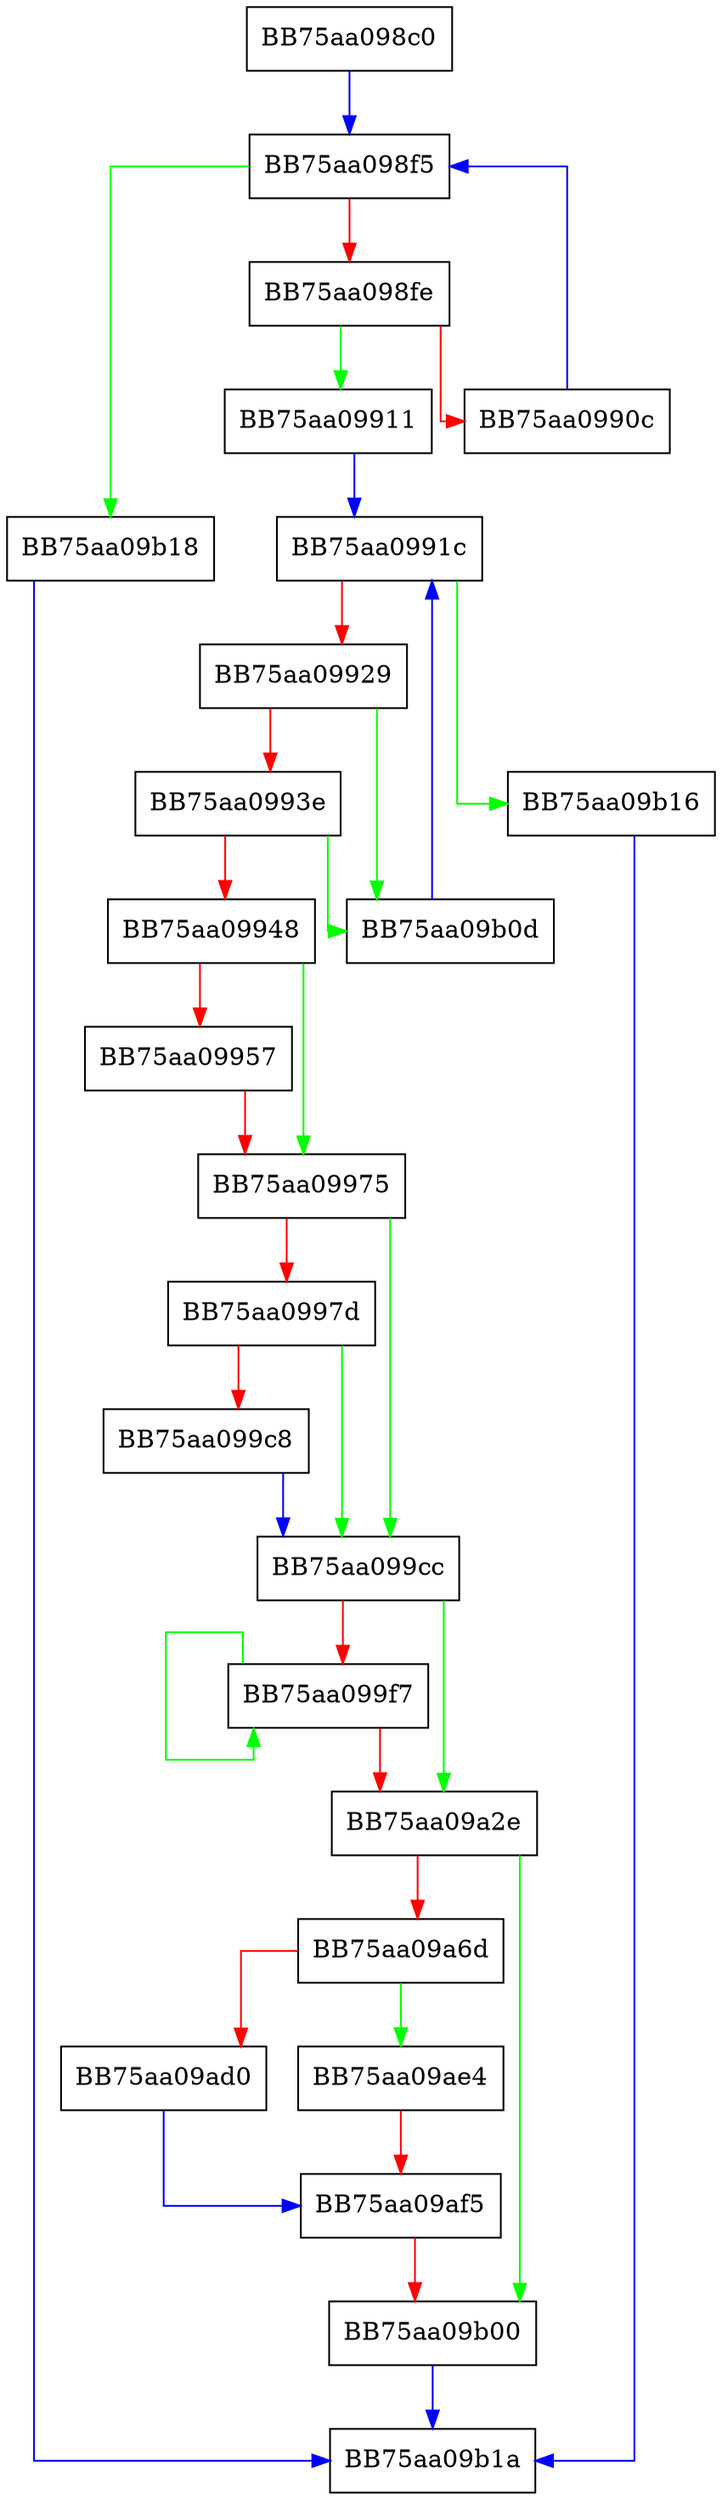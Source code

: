 digraph DumpMatch {
  node [shape="box"];
  graph [splines=ortho];
  BB75aa098c0 -> BB75aa098f5 [color="blue"];
  BB75aa098f5 -> BB75aa09b18 [color="green"];
  BB75aa098f5 -> BB75aa098fe [color="red"];
  BB75aa098fe -> BB75aa09911 [color="green"];
  BB75aa098fe -> BB75aa0990c [color="red"];
  BB75aa0990c -> BB75aa098f5 [color="blue"];
  BB75aa09911 -> BB75aa0991c [color="blue"];
  BB75aa0991c -> BB75aa09b16 [color="green"];
  BB75aa0991c -> BB75aa09929 [color="red"];
  BB75aa09929 -> BB75aa09b0d [color="green"];
  BB75aa09929 -> BB75aa0993e [color="red"];
  BB75aa0993e -> BB75aa09b0d [color="green"];
  BB75aa0993e -> BB75aa09948 [color="red"];
  BB75aa09948 -> BB75aa09975 [color="green"];
  BB75aa09948 -> BB75aa09957 [color="red"];
  BB75aa09957 -> BB75aa09975 [color="red"];
  BB75aa09975 -> BB75aa099cc [color="green"];
  BB75aa09975 -> BB75aa0997d [color="red"];
  BB75aa0997d -> BB75aa099cc [color="green"];
  BB75aa0997d -> BB75aa099c8 [color="red"];
  BB75aa099c8 -> BB75aa099cc [color="blue"];
  BB75aa099cc -> BB75aa09a2e [color="green"];
  BB75aa099cc -> BB75aa099f7 [color="red"];
  BB75aa099f7 -> BB75aa099f7 [color="green"];
  BB75aa099f7 -> BB75aa09a2e [color="red"];
  BB75aa09a2e -> BB75aa09b00 [color="green"];
  BB75aa09a2e -> BB75aa09a6d [color="red"];
  BB75aa09a6d -> BB75aa09ae4 [color="green"];
  BB75aa09a6d -> BB75aa09ad0 [color="red"];
  BB75aa09ad0 -> BB75aa09af5 [color="blue"];
  BB75aa09ae4 -> BB75aa09af5 [color="red"];
  BB75aa09af5 -> BB75aa09b00 [color="red"];
  BB75aa09b00 -> BB75aa09b1a [color="blue"];
  BB75aa09b0d -> BB75aa0991c [color="blue"];
  BB75aa09b16 -> BB75aa09b1a [color="blue"];
  BB75aa09b18 -> BB75aa09b1a [color="blue"];
}